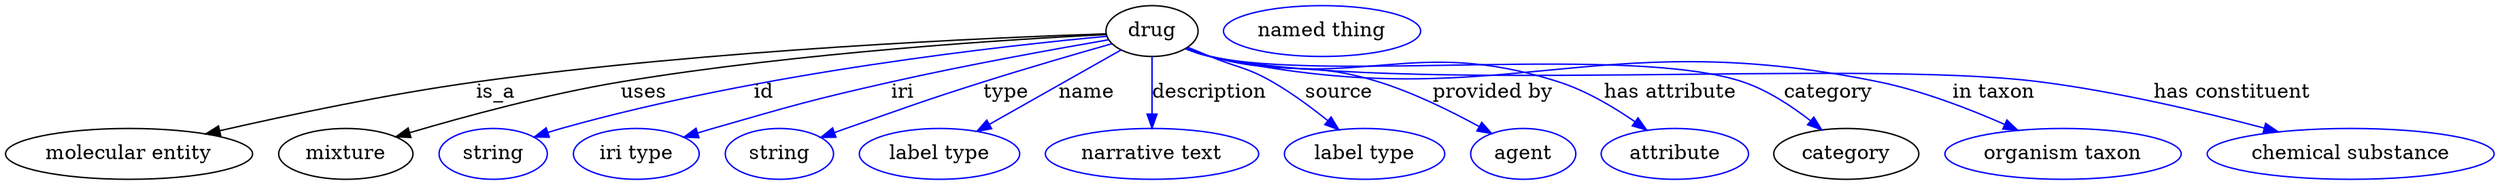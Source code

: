 digraph {
	graph [bb="0,0,1434.2,123"];
	node [label="\N"];
	drug	 [height=0.5,
		label=drug,
		pos="665.89,105",
		width=0.75];
	"molecular entity"	 [height=0.5,
		pos="68.894,18",
		width=1.9137];
	drug -> "molecular entity"	 [label=is_a,
		lp="281.89,61.5",
		pos="e,114.19,31.601 638.88,104 574.67,101.29 408.01,92.409 270.89,69 220.5,60.396 164.17,45.746 123.83,34.349"];
	mixture	 [height=0.5,
		pos="193.89,18",
		width=1.0652];
	drug -> mixture	 [label=uses,
		lp="369.89,61.5",
		pos="e,223.33,29.743 638.89,103.29 585.04,99.561 460.61,89.355 357.89,69 304.9,58.498 292.17,53.013 240.89,36 238.3,35.14 235.64,34.221 \
232.97,33.271"];
	id	 [color=blue,
		height=0.5,
		label=string,
		pos="280.89,18",
		width=0.84854];
	drug -> id	 [color=blue,
		label=id,
		lp="438.39,61.5",
		pos="e,304.73,29.542 638.82,102.17 579.74,95.429 435.37,75.945 320.89,36 318.65,35.217 316.36,34.357 314.06,33.451",
		style=solid];
	iri	 [color=blue,
		height=0.5,
		label="iri type",
		pos="365.89,18",
		width=1.011];
	drug -> iri	 [color=blue,
		label=iri,
		lp="523.39,61.5",
		pos="e,393.85,29.578 640.19,99.322 610.39,92.616 559.86,80.866 516.89,69 469.33,55.866 457.39,52.509 410.89,36 408.38,35.107 405.8,34.159 \
403.2,33.183",
		style=solid];
	type	 [color=blue,
		height=0.5,
		label=string,
		pos="450.89,18",
		width=0.84854];
	drug -> type	 [color=blue,
		label=type,
		lp="582.89,61.5",
		pos="e,475.38,29.165 642,96.166 622.75,88.993 595,78.538 570.89,69 535.13,54.851 526.21,51.227 490.89,36 488.85,35.118 486.75,34.203 \
484.63,33.273",
		style=solid];
	name	 [color=blue,
		height=0.5,
		label="label type",
		pos="544.89,18",
		width=1.2638];
	drug -> name	 [color=blue,
		label=name,
		lp="628.39,61.5",
		pos="e,567.15,34.003 647.52,91.787 628.41,78.046 598.16,56.3 575.45,39.969",
		style=solid];
	description	 [color=blue,
		height=0.5,
		label="narrative text",
		pos="665.89,18",
		width=1.6068];
	drug -> description	 [color=blue,
		label=description,
		lp="696.39,61.5",
		pos="e,665.89,36.003 665.89,86.974 665.89,75.192 665.89,59.561 665.89,46.158",
		style=solid];
	source	 [color=blue,
		height=0.5,
		label="label type",
		pos="786.89,18",
		width=1.2638];
	drug -> source	 [color=blue,
		label=source,
		lp="766.89,61.5",
		pos="e,770.13,35.184 688.03,94.372 700.97,87.765 717.37,78.699 730.89,69 742.02,61.017 753.37,51.088 762.91,42.117",
		style=solid];
	"provided by"	 [color=blue,
		height=0.5,
		label=agent,
		pos="879.89,18",
		width=0.83048];
	drug -> "provided by"	 [color=blue,
		label="provided by",
		lp="853.89,61.5",
		pos="e,859.81,31.644 686.82,93.398 691.67,91.033 696.88,88.74 701.89,87 739.2,74.062 751.9,82.814 788.89,69 810.85,60.799 833.87,47.853 \
851.26,37.057",
		style=solid];
	"has attribute"	 [color=blue,
		height=0.5,
		label=attribute,
		pos="967.89,18",
		width=1.1193];
	drug -> "has attribute"	 [color=blue,
		label="has attribute",
		lp="954.39,61.5",
		pos="e,949.38,34.077 686.31,93.174 691.27,90.761 696.65,88.503 701.89,87 783,63.738 811.34,97.138 890.89,69 909.05,62.58 927.11,50.962 \
941.18,40.434",
		style=solid];
	category	 [height=0.5,
		pos="1066.9,18",
		width=1.1374];
	drug -> category	 [color=blue,
		label=category,
		lp="1044.4,61.5",
		pos="e,1049,34.282 686.27,93.049 691.23,90.64 696.63,88.416 701.89,87 826.6,53.45 869.71,110.79 991.89,69 1009.8,62.881 1027.4,51.281 \
1041,40.689",
		style=solid];
	"in taxon"	 [color=blue,
		height=0.5,
		label="organism taxon",
		pos="1191.9,18",
		width=1.8234];
	drug -> "in taxon"	 [color=blue,
		label="in taxon",
		lp="1139.4,61.5",
		pos="e,1161.8,34.315 686.26,92.997 691.22,90.591 696.62,88.381 701.89,87 861.16,45.291 911.41,105.77 1071.9,69 1100,62.557 1129.9,49.89 \
1152.8,38.792",
		style=solid];
	"has constituent"	 [color=blue,
		height=0.5,
		label="chemical substance",
		pos="1354.9,18",
		width=2.2026];
	drug -> "has constituent"	 [color=blue,
		label="has constituent",
		lp="1275.9,61.5",
		pos="e,1310.4,33.042 686.25,92.96 691.21,90.555 696.61,88.355 701.89,87 801.84,61.35 1063.9,84.54 1165.9,69 1212.2,61.953 1263.3,47.732 \
1300.8,36.093",
		style=solid];
	"named thing_category"	 [color=blue,
		height=0.5,
		label="named thing",
		pos="765.89,105",
		width=1.5346];
}
